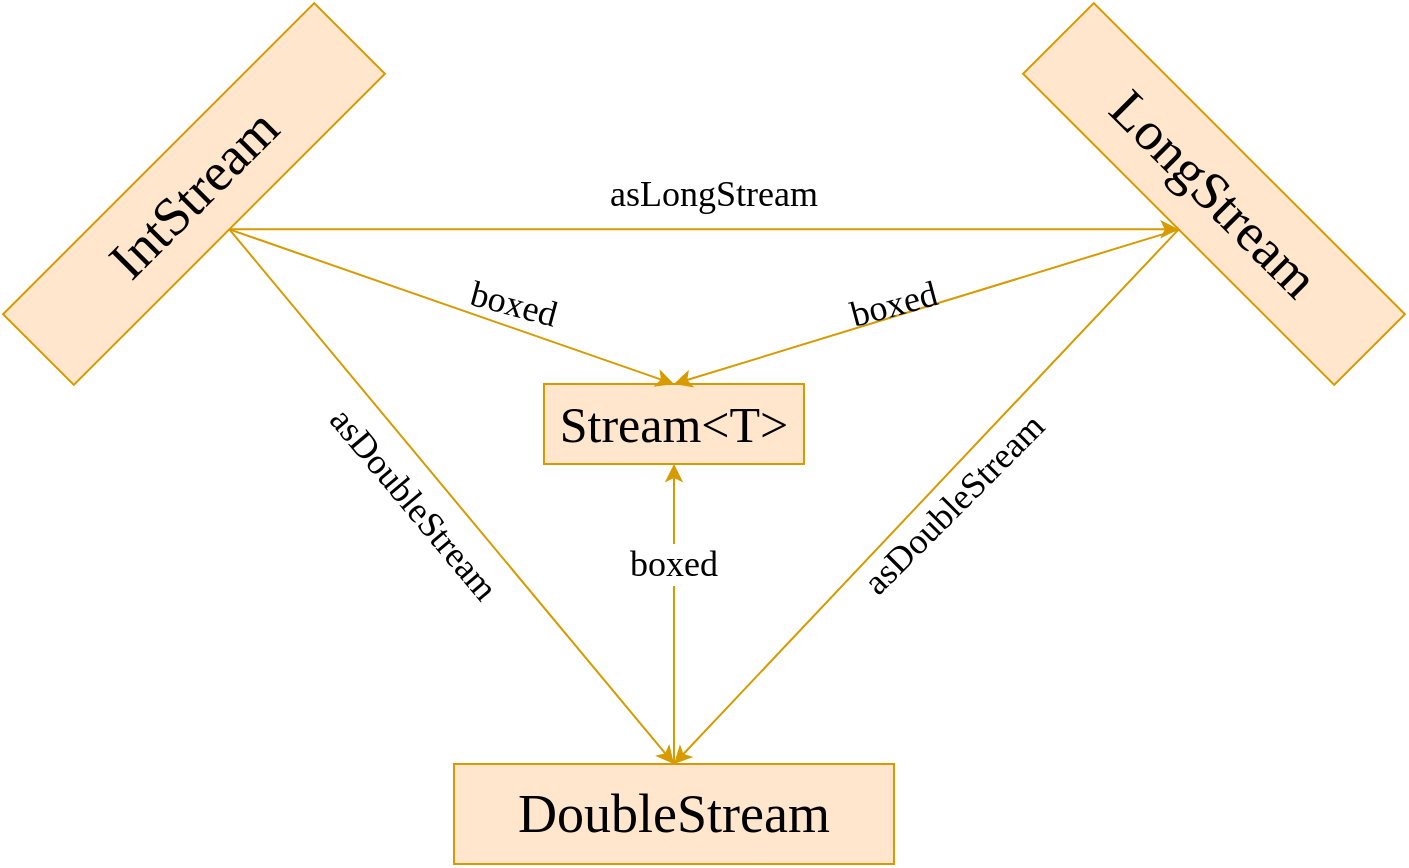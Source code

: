 <mxfile version="14.1.8" type="device"><diagram id="Gt5-vY1aUdlmz_4wkN7u" name="第 1 页"><mxGraphModel dx="1024" dy="592" grid="1" gridSize="10" guides="1" tooltips="1" connect="1" arrows="1" fold="1" page="1" pageScale="1" pageWidth="827" pageHeight="1169" math="0" shadow="0"><root><mxCell id="0"/><mxCell id="1" parent="0"/><mxCell id="HIH28CcvFapuOYOKs_aa-1" value="IntStream" style="rounded=0;whiteSpace=wrap;html=1;fontSize=27;fontFamily=Comic Sans MS;rotation=-45;fillColor=#ffe6cc;strokeColor=#d79b00;" vertex="1" parent="1"><mxGeometry x="-10" y="140" width="220" height="50" as="geometry"/></mxCell><mxCell id="HIH28CcvFapuOYOKs_aa-2" value="DoubleStream" style="rounded=0;whiteSpace=wrap;html=1;fontSize=27;fontFamily=Comic Sans MS;fillColor=#ffe6cc;strokeColor=#d79b00;" vertex="1" parent="1"><mxGeometry x="230" y="450" width="220" height="50" as="geometry"/></mxCell><mxCell id="HIH28CcvFapuOYOKs_aa-3" value="LongStream" style="rounded=0;whiteSpace=wrap;html=1;fontSize=27;fontFamily=Comic Sans MS;rotation=45;fillColor=#ffe6cc;strokeColor=#d79b00;" vertex="1" parent="1"><mxGeometry x="500" y="140" width="220" height="50" as="geometry"/></mxCell><mxCell id="HIH28CcvFapuOYOKs_aa-7" value="Stream&amp;lt;T&amp;gt;" style="rounded=0;whiteSpace=wrap;html=1;fontSize=25;fontFamily=Comic Sans MS;fillColor=#ffe6cc;strokeColor=#d79b00;" vertex="1" parent="1"><mxGeometry x="275" y="260" width="130" height="40" as="geometry"/></mxCell><mxCell id="HIH28CcvFapuOYOKs_aa-8" value="" style="endArrow=classic;html=1;fontFamily=Comic Sans MS;fontSize=25;entryX=0.5;entryY=0;entryDx=0;entryDy=0;exitX=0.5;exitY=1;exitDx=0;exitDy=0;fillColor=#ffe6cc;strokeColor=#d79b00;" edge="1" parent="1" source="HIH28CcvFapuOYOKs_aa-3" target="HIH28CcvFapuOYOKs_aa-2"><mxGeometry width="50" height="50" relative="1" as="geometry"><mxPoint x="350" y="510" as="sourcePoint"/><mxPoint x="400" y="460" as="targetPoint"/></mxGeometry></mxCell><mxCell id="HIH28CcvFapuOYOKs_aa-9" value="" style="endArrow=classic;html=1;fontFamily=Comic Sans MS;fontSize=25;exitX=0.5;exitY=1;exitDx=0;exitDy=0;entryX=0.5;entryY=0;entryDx=0;entryDy=0;fillColor=#ffe6cc;strokeColor=#d79b00;" edge="1" parent="1" source="HIH28CcvFapuOYOKs_aa-1" target="HIH28CcvFapuOYOKs_aa-2"><mxGeometry width="50" height="50" relative="1" as="geometry"><mxPoint x="80" y="250" as="sourcePoint"/><mxPoint x="180" y="360" as="targetPoint"/></mxGeometry></mxCell><mxCell id="HIH28CcvFapuOYOKs_aa-10" value="" style="endArrow=classic;html=1;fontFamily=Comic Sans MS;fontSize=25;exitX=0.5;exitY=1;exitDx=0;exitDy=0;entryX=0.5;entryY=1;entryDx=0;entryDy=0;fillColor=#ffe6cc;strokeColor=#d79b00;" edge="1" parent="1" source="HIH28CcvFapuOYOKs_aa-1" target="HIH28CcvFapuOYOKs_aa-3"><mxGeometry width="50" height="50" relative="1" as="geometry"><mxPoint x="260" y="240" as="sourcePoint"/><mxPoint x="450" y="180" as="targetPoint"/></mxGeometry></mxCell><mxCell id="HIH28CcvFapuOYOKs_aa-11" value="" style="endArrow=classic;html=1;fontFamily=Comic Sans MS;fontSize=25;exitX=0.5;exitY=1;exitDx=0;exitDy=0;entryX=0.5;entryY=0;entryDx=0;entryDy=0;fillColor=#ffe6cc;strokeColor=#d79b00;" edge="1" parent="1" source="HIH28CcvFapuOYOKs_aa-1" target="HIH28CcvFapuOYOKs_aa-7"><mxGeometry width="50" height="50" relative="1" as="geometry"><mxPoint x="110" y="430" as="sourcePoint"/><mxPoint x="160" y="380" as="targetPoint"/></mxGeometry></mxCell><mxCell id="HIH28CcvFapuOYOKs_aa-12" value="" style="endArrow=classic;html=1;fontFamily=Comic Sans MS;fontSize=25;exitX=0.5;exitY=1;exitDx=0;exitDy=0;entryX=0.5;entryY=0;entryDx=0;entryDy=0;fillColor=#ffe6cc;strokeColor=#d79b00;" edge="1" parent="1" source="HIH28CcvFapuOYOKs_aa-3" target="HIH28CcvFapuOYOKs_aa-7"><mxGeometry width="50" height="50" relative="1" as="geometry"><mxPoint x="70" y="470" as="sourcePoint"/><mxPoint x="120" y="420" as="targetPoint"/></mxGeometry></mxCell><mxCell id="HIH28CcvFapuOYOKs_aa-13" value="" style="endArrow=classic;html=1;fontFamily=Comic Sans MS;fontSize=25;exitX=0.5;exitY=0;exitDx=0;exitDy=0;entryX=0.5;entryY=1;entryDx=0;entryDy=0;fillColor=#ffe6cc;strokeColor=#d79b00;" edge="1" parent="1" source="HIH28CcvFapuOYOKs_aa-2" target="HIH28CcvFapuOYOKs_aa-7"><mxGeometry width="50" height="50" relative="1" as="geometry"><mxPoint x="80" y="500" as="sourcePoint"/><mxPoint x="130" y="450" as="targetPoint"/></mxGeometry></mxCell><mxCell id="HIH28CcvFapuOYOKs_aa-14" value="asDoubleStream" style="text;html=1;strokeColor=none;fillColor=none;align=center;verticalAlign=middle;whiteSpace=wrap;rounded=0;fontFamily=Comic Sans MS;fontSize=18;rotation=-45;" vertex="1" parent="1"><mxGeometry x="460" y="310" width="40" height="20" as="geometry"/></mxCell><mxCell id="HIH28CcvFapuOYOKs_aa-15" value="asDoubleStream" style="text;html=1;strokeColor=none;fillColor=none;align=center;verticalAlign=middle;whiteSpace=wrap;rounded=0;fontFamily=Comic Sans MS;fontSize=18;rotation=50;" vertex="1" parent="1"><mxGeometry x="190" y="310" width="40" height="20" as="geometry"/></mxCell><mxCell id="HIH28CcvFapuOYOKs_aa-16" value="asLongStream" style="text;html=1;strokeColor=none;fillColor=none;align=center;verticalAlign=middle;whiteSpace=wrap;rounded=0;fontFamily=Comic Sans MS;fontSize=18;rotation=0;" vertex="1" parent="1"><mxGeometry x="340" y="155" width="40" height="20" as="geometry"/></mxCell><mxCell id="HIH28CcvFapuOYOKs_aa-17" value="boxed" style="text;html=1;strokeColor=none;fillColor=none;align=center;verticalAlign=middle;whiteSpace=wrap;rounded=0;fontFamily=Comic Sans MS;fontSize=18;rotation=15;" vertex="1" parent="1"><mxGeometry x="240" y="210" width="40" height="20" as="geometry"/></mxCell><mxCell id="HIH28CcvFapuOYOKs_aa-18" value="boxed" style="text;html=1;strokeColor=none;fillColor=none;align=center;verticalAlign=middle;whiteSpace=wrap;rounded=0;fontFamily=Comic Sans MS;fontSize=18;rotation=-15;" vertex="1" parent="1"><mxGeometry x="430" y="210" width="40" height="20" as="geometry"/></mxCell><mxCell id="HIH28CcvFapuOYOKs_aa-19" value="boxed" style="text;html=1;strokeColor=none;fillColor=none;align=center;verticalAlign=middle;whiteSpace=wrap;rounded=0;fontFamily=Comic Sans MS;fontSize=18;labelBackgroundColor=#ffffff;" vertex="1" parent="1"><mxGeometry x="320" y="340" width="40" height="20" as="geometry"/></mxCell></root></mxGraphModel></diagram></mxfile>